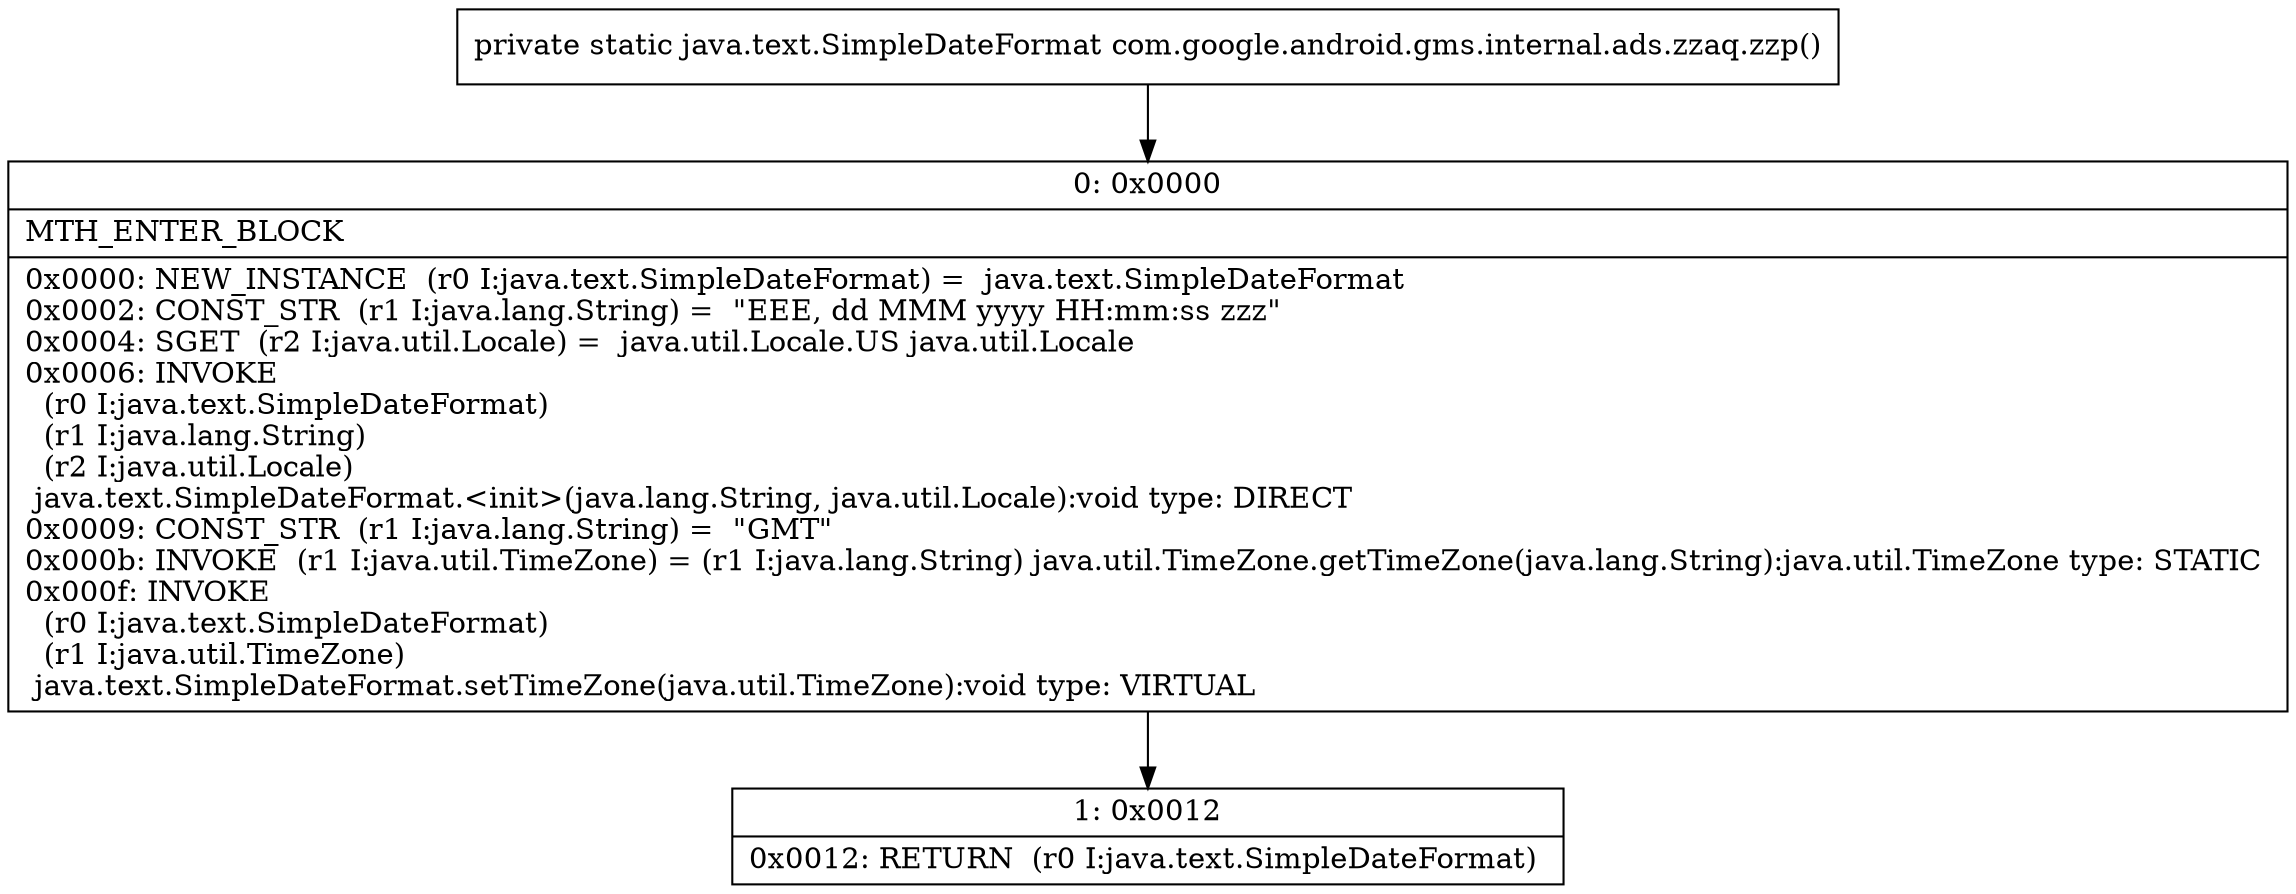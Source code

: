 digraph "CFG forcom.google.android.gms.internal.ads.zzaq.zzp()Ljava\/text\/SimpleDateFormat;" {
Node_0 [shape=record,label="{0\:\ 0x0000|MTH_ENTER_BLOCK\l|0x0000: NEW_INSTANCE  (r0 I:java.text.SimpleDateFormat) =  java.text.SimpleDateFormat \l0x0002: CONST_STR  (r1 I:java.lang.String) =  \"EEE, dd MMM yyyy HH:mm:ss zzz\" \l0x0004: SGET  (r2 I:java.util.Locale) =  java.util.Locale.US java.util.Locale \l0x0006: INVOKE  \l  (r0 I:java.text.SimpleDateFormat)\l  (r1 I:java.lang.String)\l  (r2 I:java.util.Locale)\l java.text.SimpleDateFormat.\<init\>(java.lang.String, java.util.Locale):void type: DIRECT \l0x0009: CONST_STR  (r1 I:java.lang.String) =  \"GMT\" \l0x000b: INVOKE  (r1 I:java.util.TimeZone) = (r1 I:java.lang.String) java.util.TimeZone.getTimeZone(java.lang.String):java.util.TimeZone type: STATIC \l0x000f: INVOKE  \l  (r0 I:java.text.SimpleDateFormat)\l  (r1 I:java.util.TimeZone)\l java.text.SimpleDateFormat.setTimeZone(java.util.TimeZone):void type: VIRTUAL \l}"];
Node_1 [shape=record,label="{1\:\ 0x0012|0x0012: RETURN  (r0 I:java.text.SimpleDateFormat) \l}"];
MethodNode[shape=record,label="{private static java.text.SimpleDateFormat com.google.android.gms.internal.ads.zzaq.zzp() }"];
MethodNode -> Node_0;
Node_0 -> Node_1;
}


